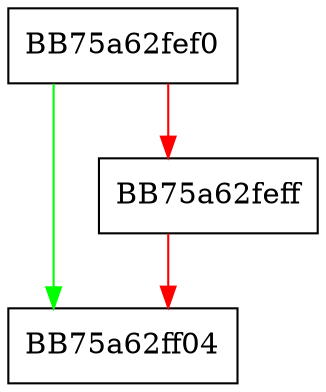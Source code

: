 digraph GetImpersonationToken {
  node [shape="box"];
  graph [splines=ortho];
  BB75a62fef0 -> BB75a62ff04 [color="green"];
  BB75a62fef0 -> BB75a62feff [color="red"];
  BB75a62feff -> BB75a62ff04 [color="red"];
}